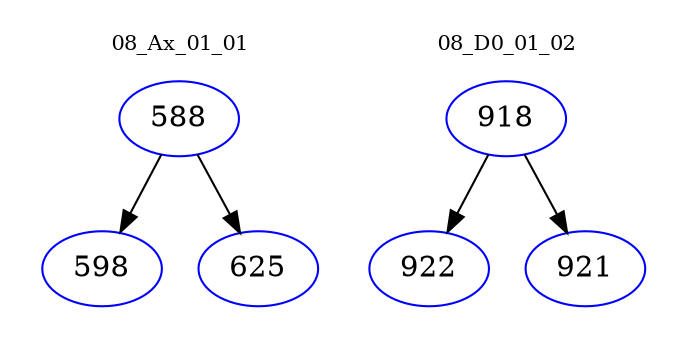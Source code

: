 digraph{
subgraph cluster_0 {
color = white
label = "08_Ax_01_01";
fontsize=10;
T0_588 [label="588", color="blue"]
T0_588 -> T0_598 [color="black"]
T0_598 [label="598", color="blue"]
T0_588 -> T0_625 [color="black"]
T0_625 [label="625", color="blue"]
}
subgraph cluster_1 {
color = white
label = "08_D0_01_02";
fontsize=10;
T1_918 [label="918", color="blue"]
T1_918 -> T1_922 [color="black"]
T1_922 [label="922", color="blue"]
T1_918 -> T1_921 [color="black"]
T1_921 [label="921", color="blue"]
}
}
